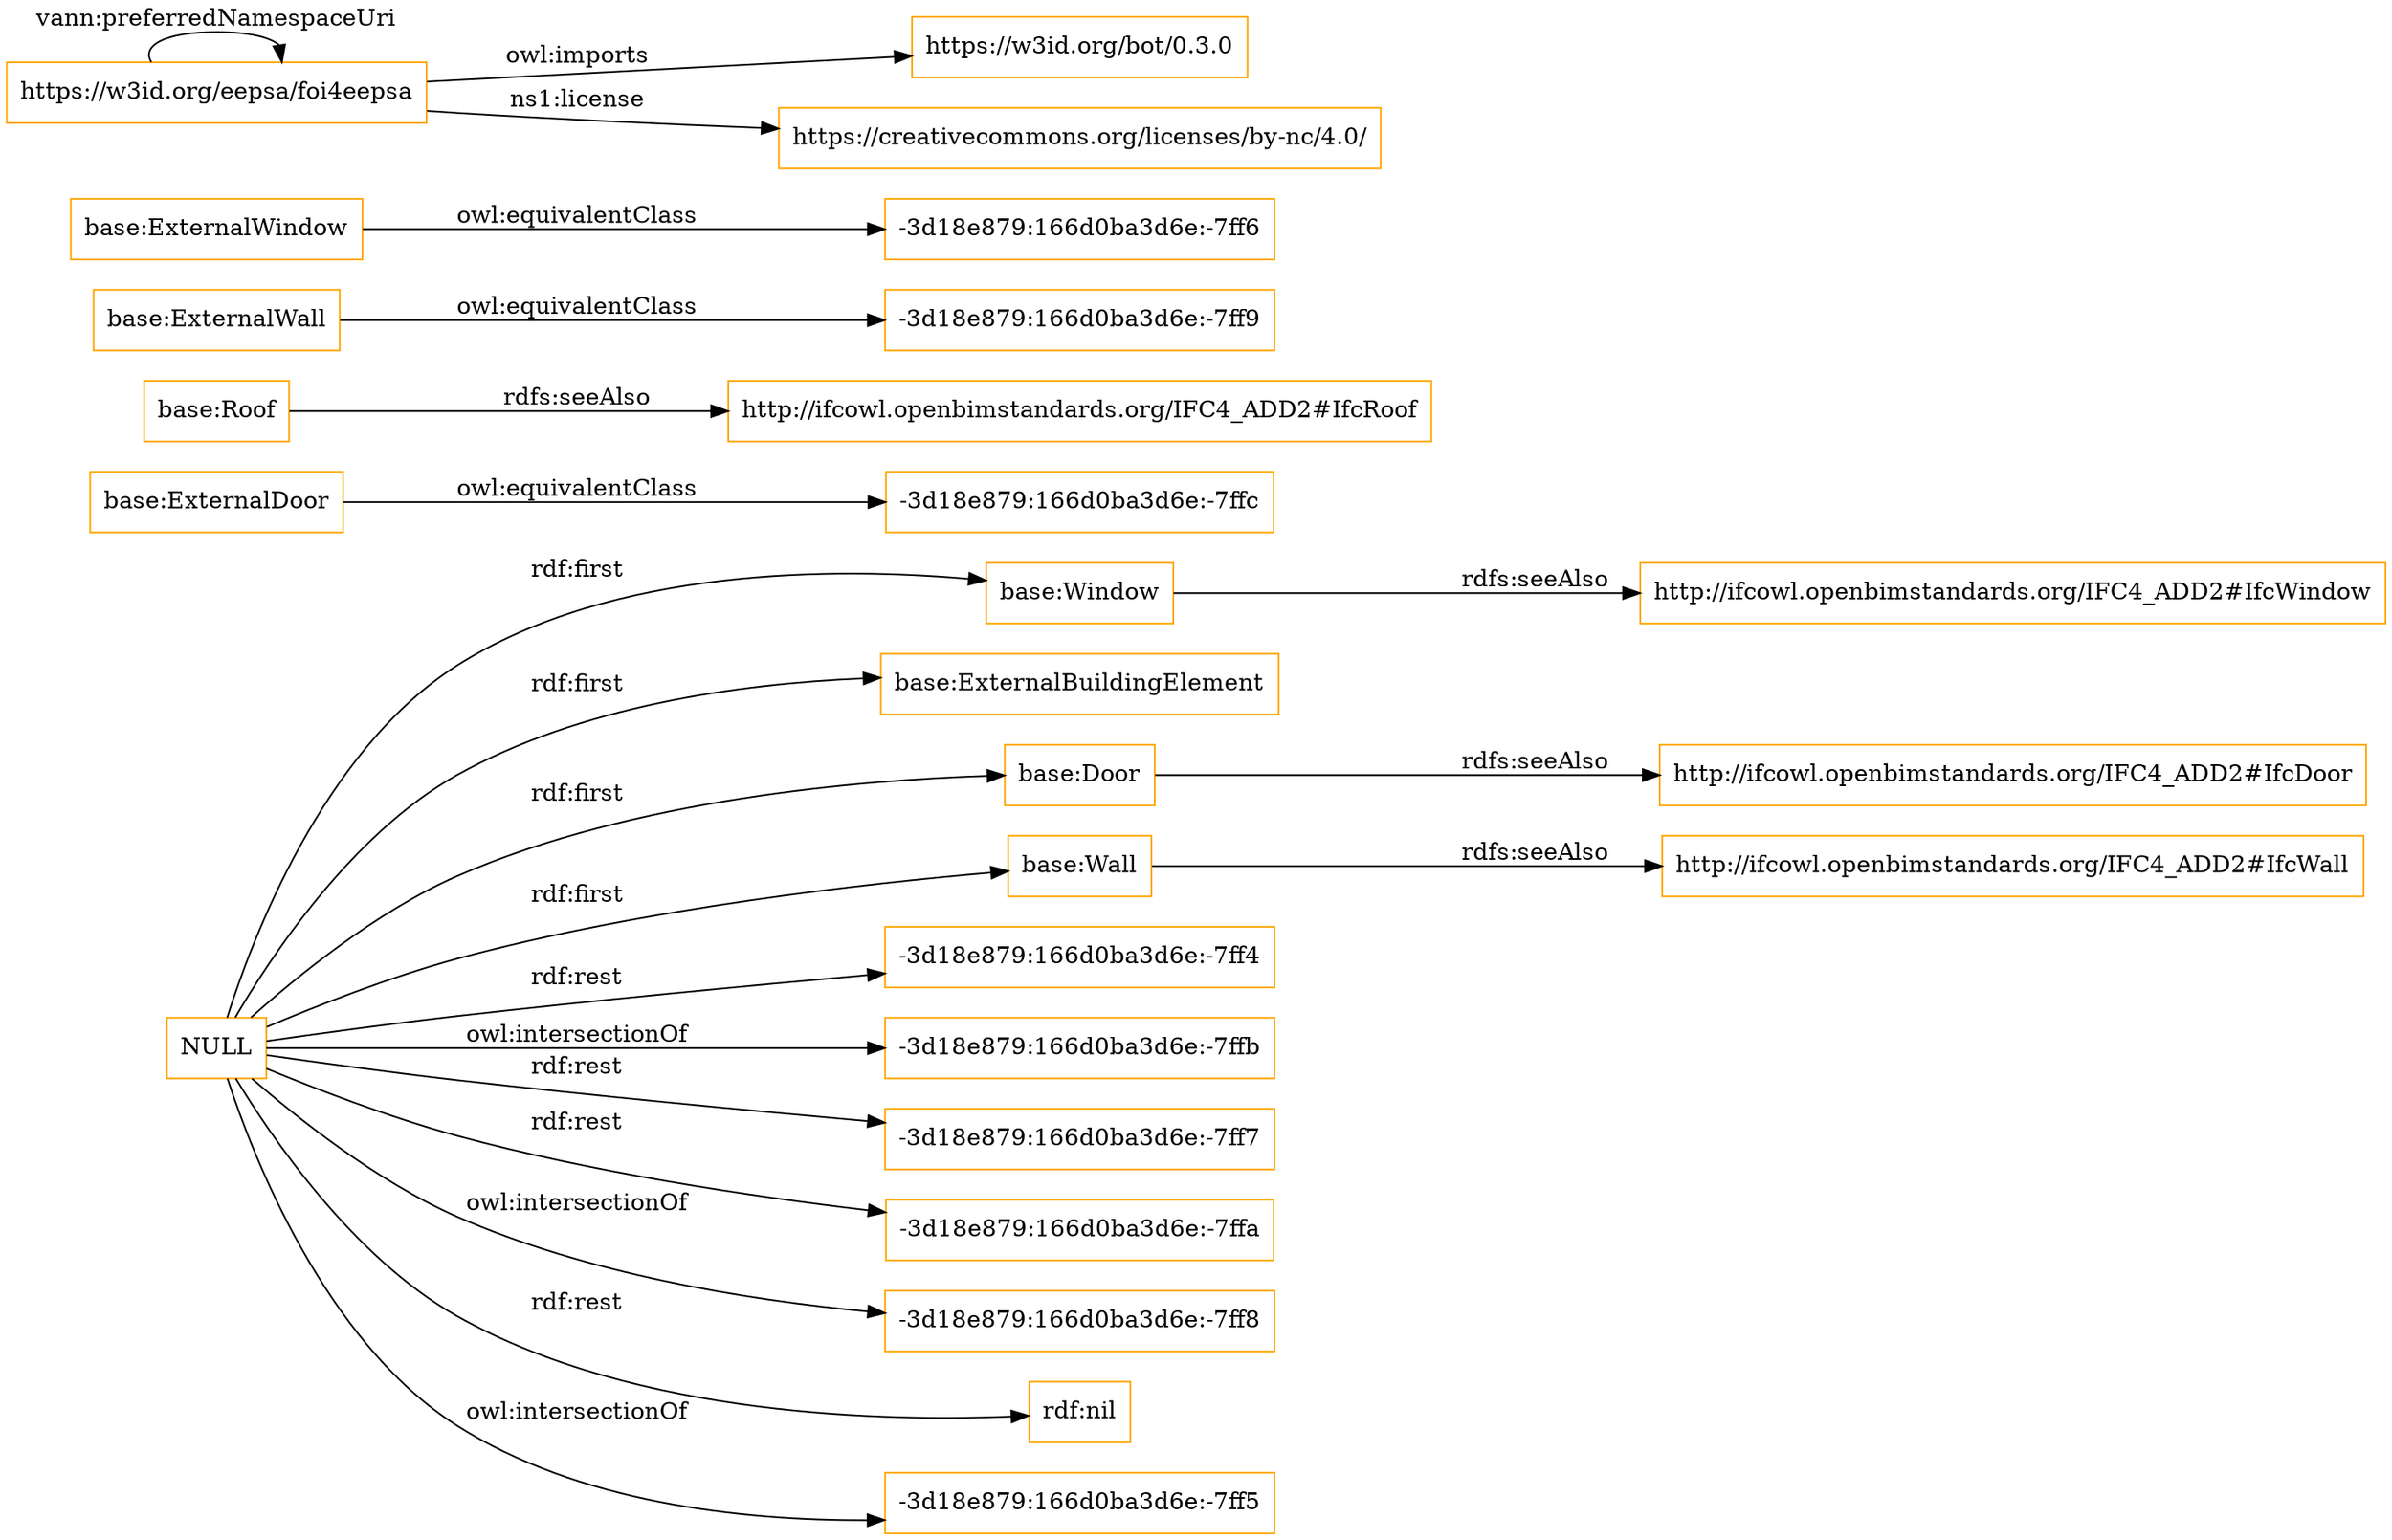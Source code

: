 digraph ar2dtool_diagram { 
rankdir=LR;
size="1501"
node [shape = rectangle, color="orange"]; "base:Window" "base:ExternalDoor" "base:Roof" "-3d18e879:166d0ba3d6e:-7ffc" "base:ExternalWall" "base:ExternalBuildingElement" "-3d18e879:166d0ba3d6e:-7ff6" "base:Door" "base:ExternalWindow" "base:Wall" "-3d18e879:166d0ba3d6e:-7ff9" ; /*classes style*/
	"base:Door" -> "http://ifcowl.openbimstandards.org/IFC4_ADD2#IfcDoor" [ label = "rdfs:seeAlso" ];
	"base:Wall" -> "http://ifcowl.openbimstandards.org/IFC4_ADD2#IfcWall" [ label = "rdfs:seeAlso" ];
	"base:Roof" -> "http://ifcowl.openbimstandards.org/IFC4_ADD2#IfcRoof" [ label = "rdfs:seeAlso" ];
	"https://w3id.org/eepsa/foi4eepsa" -> "https://w3id.org/bot/0.3.0" [ label = "owl:imports" ];
	"https://w3id.org/eepsa/foi4eepsa" -> "https://creativecommons.org/licenses/by-nc/4.0/" [ label = "ns1:license" ];
	"https://w3id.org/eepsa/foi4eepsa" -> "https://w3id.org/eepsa/foi4eepsa" [ label = "vann:preferredNamespaceUri" ];
	"base:ExternalDoor" -> "-3d18e879:166d0ba3d6e:-7ffc" [ label = "owl:equivalentClass" ];
	"base:ExternalWindow" -> "-3d18e879:166d0ba3d6e:-7ff6" [ label = "owl:equivalentClass" ];
	"base:ExternalWall" -> "-3d18e879:166d0ba3d6e:-7ff9" [ label = "owl:equivalentClass" ];
	"base:Window" -> "http://ifcowl.openbimstandards.org/IFC4_ADD2#IfcWindow" [ label = "rdfs:seeAlso" ];
	"NULL" -> "-3d18e879:166d0ba3d6e:-7ff4" [ label = "rdf:rest" ];
	"NULL" -> "-3d18e879:166d0ba3d6e:-7ffb" [ label = "owl:intersectionOf" ];
	"NULL" -> "-3d18e879:166d0ba3d6e:-7ff7" [ label = "rdf:rest" ];
	"NULL" -> "-3d18e879:166d0ba3d6e:-7ffa" [ label = "rdf:rest" ];
	"NULL" -> "-3d18e879:166d0ba3d6e:-7ff8" [ label = "owl:intersectionOf" ];
	"NULL" -> "base:Window" [ label = "rdf:first" ];
	"NULL" -> "base:ExternalBuildingElement" [ label = "rdf:first" ];
	"NULL" -> "rdf:nil" [ label = "rdf:rest" ];
	"NULL" -> "base:Door" [ label = "rdf:first" ];
	"NULL" -> "-3d18e879:166d0ba3d6e:-7ff5" [ label = "owl:intersectionOf" ];
	"NULL" -> "base:Wall" [ label = "rdf:first" ];

}
